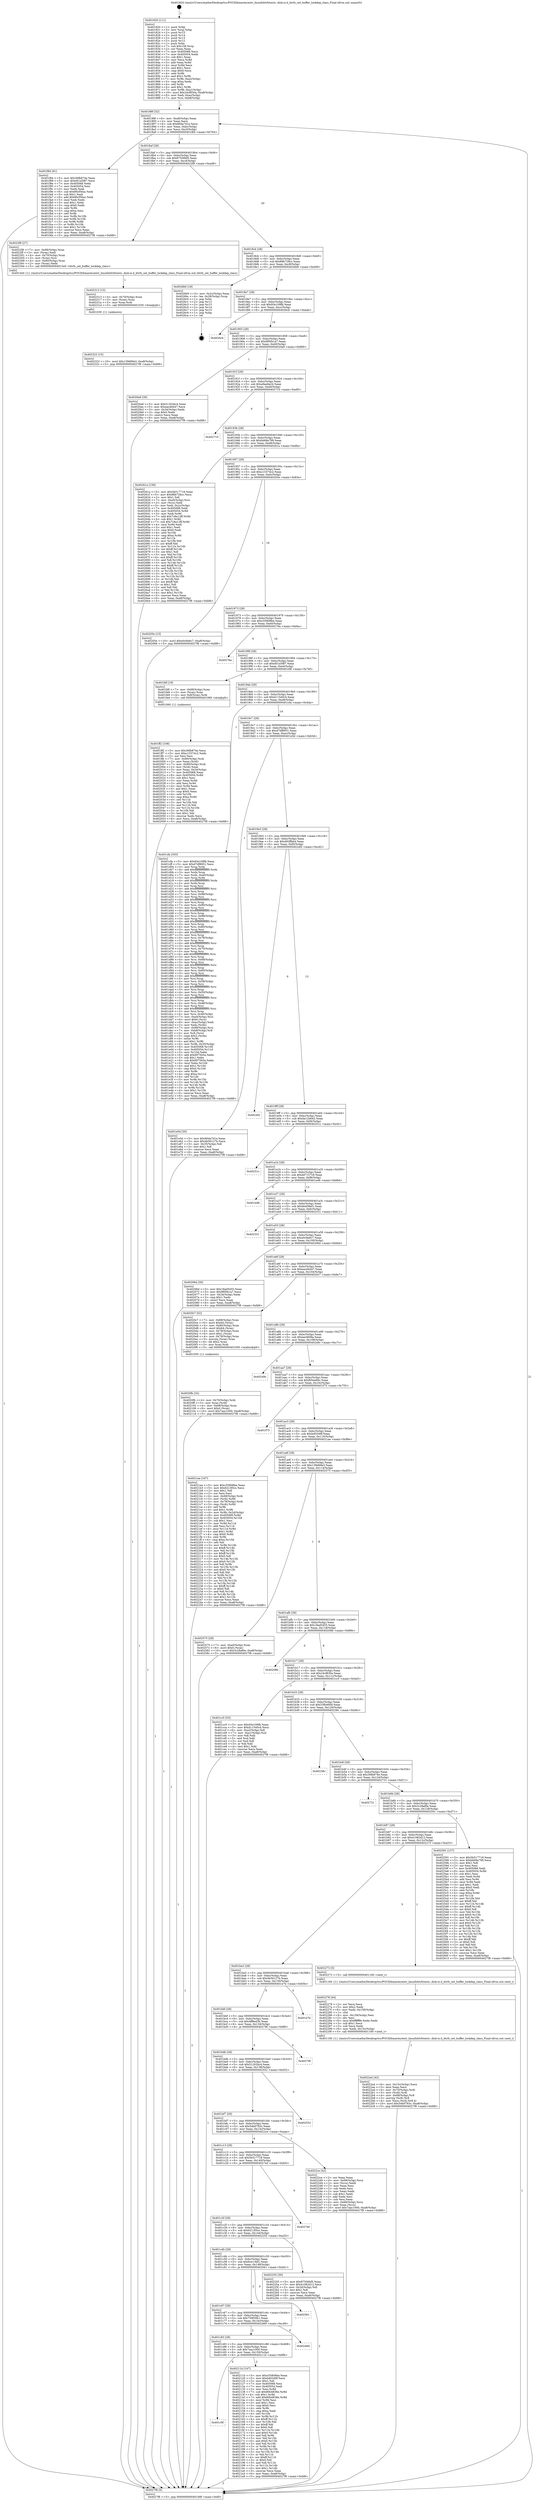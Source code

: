 digraph "0x401820" {
  label = "0x401820 (/mnt/c/Users/mathe/Desktop/tcc/POCII/binaries/extr_linuxfsbtrfstests..disk-io.h_btrfs_set_buffer_lockdep_class_Final-ollvm.out::main(0))"
  labelloc = "t"
  node[shape=record]

  Entry [label="",width=0.3,height=0.3,shape=circle,fillcolor=black,style=filled]
  "0x40188f" [label="{
     0x40188f [32]\l
     | [instrs]\l
     &nbsp;&nbsp;0x40188f \<+6\>: mov -0xa8(%rbp),%eax\l
     &nbsp;&nbsp;0x401895 \<+2\>: mov %eax,%ecx\l
     &nbsp;&nbsp;0x401897 \<+6\>: sub $0x80da7d1e,%ecx\l
     &nbsp;&nbsp;0x40189d \<+6\>: mov %eax,-0xbc(%rbp)\l
     &nbsp;&nbsp;0x4018a3 \<+6\>: mov %ecx,-0xc0(%rbp)\l
     &nbsp;&nbsp;0x4018a9 \<+6\>: je 0000000000401f84 \<main+0x764\>\l
  }"]
  "0x401f84" [label="{
     0x401f84 [91]\l
     | [instrs]\l
     &nbsp;&nbsp;0x401f84 \<+5\>: mov $0x36fb874e,%eax\l
     &nbsp;&nbsp;0x401f89 \<+5\>: mov $0xd01a5f87,%ecx\l
     &nbsp;&nbsp;0x401f8e \<+7\>: mov 0x405068,%edx\l
     &nbsp;&nbsp;0x401f95 \<+7\>: mov 0x405054,%esi\l
     &nbsp;&nbsp;0x401f9c \<+2\>: mov %edx,%edi\l
     &nbsp;&nbsp;0x401f9e \<+6\>: sub $0x80cf56ac,%edi\l
     &nbsp;&nbsp;0x401fa4 \<+3\>: sub $0x1,%edi\l
     &nbsp;&nbsp;0x401fa7 \<+6\>: add $0x80cf56ac,%edi\l
     &nbsp;&nbsp;0x401fad \<+3\>: imul %edi,%edx\l
     &nbsp;&nbsp;0x401fb0 \<+3\>: and $0x1,%edx\l
     &nbsp;&nbsp;0x401fb3 \<+3\>: cmp $0x0,%edx\l
     &nbsp;&nbsp;0x401fb6 \<+4\>: sete %r8b\l
     &nbsp;&nbsp;0x401fba \<+3\>: cmp $0xa,%esi\l
     &nbsp;&nbsp;0x401fbd \<+4\>: setl %r9b\l
     &nbsp;&nbsp;0x401fc1 \<+3\>: mov %r8b,%r10b\l
     &nbsp;&nbsp;0x401fc4 \<+3\>: and %r9b,%r10b\l
     &nbsp;&nbsp;0x401fc7 \<+3\>: xor %r9b,%r8b\l
     &nbsp;&nbsp;0x401fca \<+3\>: or %r8b,%r10b\l
     &nbsp;&nbsp;0x401fcd \<+4\>: test $0x1,%r10b\l
     &nbsp;&nbsp;0x401fd1 \<+3\>: cmovne %ecx,%eax\l
     &nbsp;&nbsp;0x401fd4 \<+6\>: mov %eax,-0xa8(%rbp)\l
     &nbsp;&nbsp;0x401fda \<+5\>: jmp 00000000004027f8 \<main+0xfd8\>\l
  }"]
  "0x4018af" [label="{
     0x4018af [28]\l
     | [instrs]\l
     &nbsp;&nbsp;0x4018af \<+5\>: jmp 00000000004018b4 \<main+0x94\>\l
     &nbsp;&nbsp;0x4018b4 \<+6\>: mov -0xbc(%rbp),%eax\l
     &nbsp;&nbsp;0x4018ba \<+5\>: sub $0x87556bf5,%eax\l
     &nbsp;&nbsp;0x4018bf \<+6\>: mov %eax,-0xc4(%rbp)\l
     &nbsp;&nbsp;0x4018c5 \<+6\>: je 00000000004022f8 \<main+0xad8\>\l
  }"]
  Exit [label="",width=0.3,height=0.3,shape=circle,fillcolor=black,style=filled,peripheries=2]
  "0x4022f8" [label="{
     0x4022f8 [27]\l
     | [instrs]\l
     &nbsp;&nbsp;0x4022f8 \<+7\>: mov -0x88(%rbp),%rax\l
     &nbsp;&nbsp;0x4022ff \<+2\>: mov (%rax),%edi\l
     &nbsp;&nbsp;0x402301 \<+4\>: mov -0x70(%rbp),%rax\l
     &nbsp;&nbsp;0x402305 \<+3\>: mov (%rax),%rsi\l
     &nbsp;&nbsp;0x402308 \<+4\>: mov -0x80(%rbp),%rax\l
     &nbsp;&nbsp;0x40230c \<+2\>: mov (%rax),%edx\l
     &nbsp;&nbsp;0x40230e \<+5\>: call 00000000004015e0 \<btrfs_set_buffer_lockdep_class\>\l
     | [calls]\l
     &nbsp;&nbsp;0x4015e0 \{1\} (/mnt/c/Users/mathe/Desktop/tcc/POCII/binaries/extr_linuxfsbtrfstests..disk-io.h_btrfs_set_buffer_lockdep_class_Final-ollvm.out::btrfs_set_buffer_lockdep_class)\l
  }"]
  "0x4018cb" [label="{
     0x4018cb [28]\l
     | [instrs]\l
     &nbsp;&nbsp;0x4018cb \<+5\>: jmp 00000000004018d0 \<main+0xb0\>\l
     &nbsp;&nbsp;0x4018d0 \<+6\>: mov -0xbc(%rbp),%eax\l
     &nbsp;&nbsp;0x4018d6 \<+5\>: sub $0x88b728cc,%eax\l
     &nbsp;&nbsp;0x4018db \<+6\>: mov %eax,-0xc8(%rbp)\l
     &nbsp;&nbsp;0x4018e1 \<+6\>: je 00000000004026b9 \<main+0xe99\>\l
  }"]
  "0x402322" [label="{
     0x402322 [15]\l
     | [instrs]\l
     &nbsp;&nbsp;0x402322 \<+10\>: movl $0x139d69e3,-0xa8(%rbp)\l
     &nbsp;&nbsp;0x40232c \<+5\>: jmp 00000000004027f8 \<main+0xfd8\>\l
  }"]
  "0x4026b9" [label="{
     0x4026b9 [18]\l
     | [instrs]\l
     &nbsp;&nbsp;0x4026b9 \<+3\>: mov -0x2c(%rbp),%eax\l
     &nbsp;&nbsp;0x4026bc \<+4\>: lea -0x28(%rbp),%rsp\l
     &nbsp;&nbsp;0x4026c0 \<+1\>: pop %rbx\l
     &nbsp;&nbsp;0x4026c1 \<+2\>: pop %r12\l
     &nbsp;&nbsp;0x4026c3 \<+2\>: pop %r13\l
     &nbsp;&nbsp;0x4026c5 \<+2\>: pop %r14\l
     &nbsp;&nbsp;0x4026c7 \<+2\>: pop %r15\l
     &nbsp;&nbsp;0x4026c9 \<+1\>: pop %rbp\l
     &nbsp;&nbsp;0x4026ca \<+1\>: ret\l
  }"]
  "0x4018e7" [label="{
     0x4018e7 [28]\l
     | [instrs]\l
     &nbsp;&nbsp;0x4018e7 \<+5\>: jmp 00000000004018ec \<main+0xcc\>\l
     &nbsp;&nbsp;0x4018ec \<+6\>: mov -0xbc(%rbp),%eax\l
     &nbsp;&nbsp;0x4018f2 \<+5\>: sub $0x93e109fb,%eax\l
     &nbsp;&nbsp;0x4018f7 \<+6\>: mov %eax,-0xcc(%rbp)\l
     &nbsp;&nbsp;0x4018fd \<+6\>: je 00000000004026cb \<main+0xeab\>\l
  }"]
  "0x402313" [label="{
     0x402313 [15]\l
     | [instrs]\l
     &nbsp;&nbsp;0x402313 \<+4\>: mov -0x70(%rbp),%rax\l
     &nbsp;&nbsp;0x402317 \<+3\>: mov (%rax),%rax\l
     &nbsp;&nbsp;0x40231a \<+3\>: mov %rax,%rdi\l
     &nbsp;&nbsp;0x40231d \<+5\>: call 0000000000401030 \<free@plt\>\l
     | [calls]\l
     &nbsp;&nbsp;0x401030 \{1\} (unknown)\l
  }"]
  "0x4026cb" [label="{
     0x4026cb\l
  }", style=dashed]
  "0x401903" [label="{
     0x401903 [28]\l
     | [instrs]\l
     &nbsp;&nbsp;0x401903 \<+5\>: jmp 0000000000401908 \<main+0xe8\>\l
     &nbsp;&nbsp;0x401908 \<+6\>: mov -0xbc(%rbp),%eax\l
     &nbsp;&nbsp;0x40190e \<+5\>: sub $0x9f00b1a7,%eax\l
     &nbsp;&nbsp;0x401913 \<+6\>: mov %eax,-0xd0(%rbp)\l
     &nbsp;&nbsp;0x401919 \<+6\>: je 00000000004020a9 \<main+0x889\>\l
  }"]
  "0x4022a4" [label="{
     0x4022a4 [42]\l
     | [instrs]\l
     &nbsp;&nbsp;0x4022a4 \<+6\>: mov -0x15c(%rbp),%ecx\l
     &nbsp;&nbsp;0x4022aa \<+3\>: imul %eax,%ecx\l
     &nbsp;&nbsp;0x4022ad \<+4\>: mov -0x70(%rbp),%rdi\l
     &nbsp;&nbsp;0x4022b1 \<+3\>: mov (%rdi),%rdi\l
     &nbsp;&nbsp;0x4022b4 \<+4\>: mov -0x68(%rbp),%r8\l
     &nbsp;&nbsp;0x4022b8 \<+3\>: movslq (%r8),%r8\l
     &nbsp;&nbsp;0x4022bb \<+4\>: mov %ecx,(%rdi,%r8,4)\l
     &nbsp;&nbsp;0x4022bf \<+10\>: movl $0x54b0783c,-0xa8(%rbp)\l
     &nbsp;&nbsp;0x4022c9 \<+5\>: jmp 00000000004027f8 \<main+0xfd8\>\l
  }"]
  "0x4020a9" [label="{
     0x4020a9 [30]\l
     | [instrs]\l
     &nbsp;&nbsp;0x4020a9 \<+5\>: mov $0x51202bc4,%eax\l
     &nbsp;&nbsp;0x4020ae \<+5\>: mov $0xeacd4447,%ecx\l
     &nbsp;&nbsp;0x4020b3 \<+3\>: mov -0x34(%rbp),%edx\l
     &nbsp;&nbsp;0x4020b6 \<+3\>: cmp $0x0,%edx\l
     &nbsp;&nbsp;0x4020b9 \<+3\>: cmove %ecx,%eax\l
     &nbsp;&nbsp;0x4020bc \<+6\>: mov %eax,-0xa8(%rbp)\l
     &nbsp;&nbsp;0x4020c2 \<+5\>: jmp 00000000004027f8 \<main+0xfd8\>\l
  }"]
  "0x40191f" [label="{
     0x40191f [28]\l
     | [instrs]\l
     &nbsp;&nbsp;0x40191f \<+5\>: jmp 0000000000401924 \<main+0x104\>\l
     &nbsp;&nbsp;0x401924 \<+6\>: mov -0xbc(%rbp),%eax\l
     &nbsp;&nbsp;0x40192a \<+5\>: sub $0xa9ae6a24,%eax\l
     &nbsp;&nbsp;0x40192f \<+6\>: mov %eax,-0xd4(%rbp)\l
     &nbsp;&nbsp;0x401935 \<+6\>: je 0000000000402710 \<main+0xef0\>\l
  }"]
  "0x402278" [label="{
     0x402278 [44]\l
     | [instrs]\l
     &nbsp;&nbsp;0x402278 \<+2\>: xor %ecx,%ecx\l
     &nbsp;&nbsp;0x40227a \<+5\>: mov $0x2,%edx\l
     &nbsp;&nbsp;0x40227f \<+6\>: mov %edx,-0x158(%rbp)\l
     &nbsp;&nbsp;0x402285 \<+1\>: cltd\l
     &nbsp;&nbsp;0x402286 \<+6\>: mov -0x158(%rbp),%esi\l
     &nbsp;&nbsp;0x40228c \<+2\>: idiv %esi\l
     &nbsp;&nbsp;0x40228e \<+6\>: imul $0xfffffffe,%edx,%edx\l
     &nbsp;&nbsp;0x402294 \<+3\>: sub $0x1,%ecx\l
     &nbsp;&nbsp;0x402297 \<+2\>: sub %ecx,%edx\l
     &nbsp;&nbsp;0x402299 \<+6\>: mov %edx,-0x15c(%rbp)\l
     &nbsp;&nbsp;0x40229f \<+5\>: call 0000000000401160 \<next_i\>\l
     | [calls]\l
     &nbsp;&nbsp;0x401160 \{1\} (/mnt/c/Users/mathe/Desktop/tcc/POCII/binaries/extr_linuxfsbtrfstests..disk-io.h_btrfs_set_buffer_lockdep_class_Final-ollvm.out::next_i)\l
  }"]
  "0x402710" [label="{
     0x402710\l
  }", style=dashed]
  "0x40193b" [label="{
     0x40193b [28]\l
     | [instrs]\l
     &nbsp;&nbsp;0x40193b \<+5\>: jmp 0000000000401940 \<main+0x120\>\l
     &nbsp;&nbsp;0x401940 \<+6\>: mov -0xbc(%rbp),%eax\l
     &nbsp;&nbsp;0x401946 \<+5\>: sub $0xbb68a799,%eax\l
     &nbsp;&nbsp;0x40194b \<+6\>: mov %eax,-0xd8(%rbp)\l
     &nbsp;&nbsp;0x401951 \<+6\>: je 000000000040261a \<main+0xdfa\>\l
  }"]
  "0x401c9f" [label="{
     0x401c9f\l
  }", style=dashed]
  "0x40261a" [label="{
     0x40261a [159]\l
     | [instrs]\l
     &nbsp;&nbsp;0x40261a \<+5\>: mov $0x5b517718,%eax\l
     &nbsp;&nbsp;0x40261f \<+5\>: mov $0x88b728cc,%ecx\l
     &nbsp;&nbsp;0x402624 \<+2\>: mov $0x1,%dl\l
     &nbsp;&nbsp;0x402626 \<+7\>: mov -0xa0(%rbp),%rsi\l
     &nbsp;&nbsp;0x40262d \<+2\>: mov (%rsi),%edi\l
     &nbsp;&nbsp;0x40262f \<+3\>: mov %edi,-0x2c(%rbp)\l
     &nbsp;&nbsp;0x402632 \<+7\>: mov 0x405068,%edi\l
     &nbsp;&nbsp;0x402639 \<+8\>: mov 0x405054,%r8d\l
     &nbsp;&nbsp;0x402641 \<+3\>: mov %edi,%r9d\l
     &nbsp;&nbsp;0x402644 \<+7\>: add $0x7c8a12ff,%r9d\l
     &nbsp;&nbsp;0x40264b \<+4\>: sub $0x1,%r9d\l
     &nbsp;&nbsp;0x40264f \<+7\>: sub $0x7c8a12ff,%r9d\l
     &nbsp;&nbsp;0x402656 \<+4\>: imul %r9d,%edi\l
     &nbsp;&nbsp;0x40265a \<+3\>: and $0x1,%edi\l
     &nbsp;&nbsp;0x40265d \<+3\>: cmp $0x0,%edi\l
     &nbsp;&nbsp;0x402660 \<+4\>: sete %r10b\l
     &nbsp;&nbsp;0x402664 \<+4\>: cmp $0xa,%r8d\l
     &nbsp;&nbsp;0x402668 \<+4\>: setl %r11b\l
     &nbsp;&nbsp;0x40266c \<+3\>: mov %r10b,%bl\l
     &nbsp;&nbsp;0x40266f \<+3\>: xor $0xff,%bl\l
     &nbsp;&nbsp;0x402672 \<+3\>: mov %r11b,%r14b\l
     &nbsp;&nbsp;0x402675 \<+4\>: xor $0xff,%r14b\l
     &nbsp;&nbsp;0x402679 \<+3\>: xor $0x1,%dl\l
     &nbsp;&nbsp;0x40267c \<+3\>: mov %bl,%r15b\l
     &nbsp;&nbsp;0x40267f \<+4\>: and $0xff,%r15b\l
     &nbsp;&nbsp;0x402683 \<+3\>: and %dl,%r10b\l
     &nbsp;&nbsp;0x402686 \<+3\>: mov %r14b,%r12b\l
     &nbsp;&nbsp;0x402689 \<+4\>: and $0xff,%r12b\l
     &nbsp;&nbsp;0x40268d \<+3\>: and %dl,%r11b\l
     &nbsp;&nbsp;0x402690 \<+3\>: or %r10b,%r15b\l
     &nbsp;&nbsp;0x402693 \<+3\>: or %r11b,%r12b\l
     &nbsp;&nbsp;0x402696 \<+3\>: xor %r12b,%r15b\l
     &nbsp;&nbsp;0x402699 \<+3\>: or %r14b,%bl\l
     &nbsp;&nbsp;0x40269c \<+3\>: xor $0xff,%bl\l
     &nbsp;&nbsp;0x40269f \<+3\>: or $0x1,%dl\l
     &nbsp;&nbsp;0x4026a2 \<+2\>: and %dl,%bl\l
     &nbsp;&nbsp;0x4026a4 \<+3\>: or %bl,%r15b\l
     &nbsp;&nbsp;0x4026a7 \<+4\>: test $0x1,%r15b\l
     &nbsp;&nbsp;0x4026ab \<+3\>: cmovne %ecx,%eax\l
     &nbsp;&nbsp;0x4026ae \<+6\>: mov %eax,-0xa8(%rbp)\l
     &nbsp;&nbsp;0x4026b4 \<+5\>: jmp 00000000004027f8 \<main+0xfd8\>\l
  }"]
  "0x401957" [label="{
     0x401957 [28]\l
     | [instrs]\l
     &nbsp;&nbsp;0x401957 \<+5\>: jmp 000000000040195c \<main+0x13c\>\l
     &nbsp;&nbsp;0x40195c \<+6\>: mov -0xbc(%rbp),%eax\l
     &nbsp;&nbsp;0x401962 \<+5\>: sub $0xc15374c2,%eax\l
     &nbsp;&nbsp;0x401967 \<+6\>: mov %eax,-0xdc(%rbp)\l
     &nbsp;&nbsp;0x40196d \<+6\>: je 000000000040205e \<main+0x83e\>\l
  }"]
  "0x40211b" [label="{
     0x40211b [147]\l
     | [instrs]\l
     &nbsp;&nbsp;0x40211b \<+5\>: mov $0xc55808be,%eax\l
     &nbsp;&nbsp;0x402120 \<+5\>: mov $0xbd0349f,%ecx\l
     &nbsp;&nbsp;0x402125 \<+2\>: mov $0x1,%dl\l
     &nbsp;&nbsp;0x402127 \<+7\>: mov 0x405068,%esi\l
     &nbsp;&nbsp;0x40212e \<+7\>: mov 0x405054,%edi\l
     &nbsp;&nbsp;0x402135 \<+3\>: mov %esi,%r8d\l
     &nbsp;&nbsp;0x402138 \<+7\>: sub $0x80b4838e,%r8d\l
     &nbsp;&nbsp;0x40213f \<+4\>: sub $0x1,%r8d\l
     &nbsp;&nbsp;0x402143 \<+7\>: add $0x80b4838e,%r8d\l
     &nbsp;&nbsp;0x40214a \<+4\>: imul %r8d,%esi\l
     &nbsp;&nbsp;0x40214e \<+3\>: and $0x1,%esi\l
     &nbsp;&nbsp;0x402151 \<+3\>: cmp $0x0,%esi\l
     &nbsp;&nbsp;0x402154 \<+4\>: sete %r9b\l
     &nbsp;&nbsp;0x402158 \<+3\>: cmp $0xa,%edi\l
     &nbsp;&nbsp;0x40215b \<+4\>: setl %r10b\l
     &nbsp;&nbsp;0x40215f \<+3\>: mov %r9b,%r11b\l
     &nbsp;&nbsp;0x402162 \<+4\>: xor $0xff,%r11b\l
     &nbsp;&nbsp;0x402166 \<+3\>: mov %r10b,%bl\l
     &nbsp;&nbsp;0x402169 \<+3\>: xor $0xff,%bl\l
     &nbsp;&nbsp;0x40216c \<+3\>: xor $0x0,%dl\l
     &nbsp;&nbsp;0x40216f \<+3\>: mov %r11b,%r14b\l
     &nbsp;&nbsp;0x402172 \<+4\>: and $0x0,%r14b\l
     &nbsp;&nbsp;0x402176 \<+3\>: and %dl,%r9b\l
     &nbsp;&nbsp;0x402179 \<+3\>: mov %bl,%r15b\l
     &nbsp;&nbsp;0x40217c \<+4\>: and $0x0,%r15b\l
     &nbsp;&nbsp;0x402180 \<+3\>: and %dl,%r10b\l
     &nbsp;&nbsp;0x402183 \<+3\>: or %r9b,%r14b\l
     &nbsp;&nbsp;0x402186 \<+3\>: or %r10b,%r15b\l
     &nbsp;&nbsp;0x402189 \<+3\>: xor %r15b,%r14b\l
     &nbsp;&nbsp;0x40218c \<+3\>: or %bl,%r11b\l
     &nbsp;&nbsp;0x40218f \<+4\>: xor $0xff,%r11b\l
     &nbsp;&nbsp;0x402193 \<+3\>: or $0x0,%dl\l
     &nbsp;&nbsp;0x402196 \<+3\>: and %dl,%r11b\l
     &nbsp;&nbsp;0x402199 \<+3\>: or %r11b,%r14b\l
     &nbsp;&nbsp;0x40219c \<+4\>: test $0x1,%r14b\l
     &nbsp;&nbsp;0x4021a0 \<+3\>: cmovne %ecx,%eax\l
     &nbsp;&nbsp;0x4021a3 \<+6\>: mov %eax,-0xa8(%rbp)\l
     &nbsp;&nbsp;0x4021a9 \<+5\>: jmp 00000000004027f8 \<main+0xfd8\>\l
  }"]
  "0x40205e" [label="{
     0x40205e [15]\l
     | [instrs]\l
     &nbsp;&nbsp;0x40205e \<+10\>: movl $0xe0c9a6c7,-0xa8(%rbp)\l
     &nbsp;&nbsp;0x402068 \<+5\>: jmp 00000000004027f8 \<main+0xfd8\>\l
  }"]
  "0x401973" [label="{
     0x401973 [28]\l
     | [instrs]\l
     &nbsp;&nbsp;0x401973 \<+5\>: jmp 0000000000401978 \<main+0x158\>\l
     &nbsp;&nbsp;0x401978 \<+6\>: mov -0xbc(%rbp),%eax\l
     &nbsp;&nbsp;0x40197e \<+5\>: sub $0xc55808be,%eax\l
     &nbsp;&nbsp;0x401983 \<+6\>: mov %eax,-0xe0(%rbp)\l
     &nbsp;&nbsp;0x401989 \<+6\>: je 000000000040276a \<main+0xf4a\>\l
  }"]
  "0x401c83" [label="{
     0x401c83 [28]\l
     | [instrs]\l
     &nbsp;&nbsp;0x401c83 \<+5\>: jmp 0000000000401c88 \<main+0x468\>\l
     &nbsp;&nbsp;0x401c88 \<+6\>: mov -0xbc(%rbp),%eax\l
     &nbsp;&nbsp;0x401c8e \<+5\>: sub $0x7aac1000,%eax\l
     &nbsp;&nbsp;0x401c93 \<+6\>: mov %eax,-0x150(%rbp)\l
     &nbsp;&nbsp;0x401c99 \<+6\>: je 000000000040211b \<main+0x8fb\>\l
  }"]
  "0x40276a" [label="{
     0x40276a\l
  }", style=dashed]
  "0x40198f" [label="{
     0x40198f [28]\l
     | [instrs]\l
     &nbsp;&nbsp;0x40198f \<+5\>: jmp 0000000000401994 \<main+0x174\>\l
     &nbsp;&nbsp;0x401994 \<+6\>: mov -0xbc(%rbp),%eax\l
     &nbsp;&nbsp;0x40199a \<+5\>: sub $0xd01a5f87,%eax\l
     &nbsp;&nbsp;0x40199f \<+6\>: mov %eax,-0xe4(%rbp)\l
     &nbsp;&nbsp;0x4019a5 \<+6\>: je 0000000000401fdf \<main+0x7bf\>\l
  }"]
  "0x402469" [label="{
     0x402469\l
  }", style=dashed]
  "0x401fdf" [label="{
     0x401fdf [19]\l
     | [instrs]\l
     &nbsp;&nbsp;0x401fdf \<+7\>: mov -0x98(%rbp),%rax\l
     &nbsp;&nbsp;0x401fe6 \<+3\>: mov (%rax),%rax\l
     &nbsp;&nbsp;0x401fe9 \<+4\>: mov 0x8(%rax),%rdi\l
     &nbsp;&nbsp;0x401fed \<+5\>: call 0000000000401060 \<atoi@plt\>\l
     | [calls]\l
     &nbsp;&nbsp;0x401060 \{1\} (unknown)\l
  }"]
  "0x4019ab" [label="{
     0x4019ab [28]\l
     | [instrs]\l
     &nbsp;&nbsp;0x4019ab \<+5\>: jmp 00000000004019b0 \<main+0x190\>\l
     &nbsp;&nbsp;0x4019b0 \<+6\>: mov -0xbc(%rbp),%eax\l
     &nbsp;&nbsp;0x4019b6 \<+5\>: sub $0xd11540c4,%eax\l
     &nbsp;&nbsp;0x4019bb \<+6\>: mov %eax,-0xe8(%rbp)\l
     &nbsp;&nbsp;0x4019c1 \<+6\>: je 0000000000401cfa \<main+0x4da\>\l
  }"]
  "0x401c67" [label="{
     0x401c67 [28]\l
     | [instrs]\l
     &nbsp;&nbsp;0x401c67 \<+5\>: jmp 0000000000401c6c \<main+0x44c\>\l
     &nbsp;&nbsp;0x401c6c \<+6\>: mov -0xbc(%rbp),%eax\l
     &nbsp;&nbsp;0x401c72 \<+5\>: sub $0x759f30b1,%eax\l
     &nbsp;&nbsp;0x401c77 \<+6\>: mov %eax,-0x14c(%rbp)\l
     &nbsp;&nbsp;0x401c7d \<+6\>: je 0000000000402469 \<main+0xc49\>\l
  }"]
  "0x401cfa" [label="{
     0x401cfa [355]\l
     | [instrs]\l
     &nbsp;&nbsp;0x401cfa \<+5\>: mov $0x93e109fb,%eax\l
     &nbsp;&nbsp;0x401cff \<+5\>: mov $0xd7df8951,%ecx\l
     &nbsp;&nbsp;0x401d04 \<+3\>: mov %rsp,%rdx\l
     &nbsp;&nbsp;0x401d07 \<+4\>: add $0xfffffffffffffff0,%rdx\l
     &nbsp;&nbsp;0x401d0b \<+3\>: mov %rdx,%rsp\l
     &nbsp;&nbsp;0x401d0e \<+7\>: mov %rdx,-0xa0(%rbp)\l
     &nbsp;&nbsp;0x401d15 \<+3\>: mov %rsp,%rdx\l
     &nbsp;&nbsp;0x401d18 \<+4\>: add $0xfffffffffffffff0,%rdx\l
     &nbsp;&nbsp;0x401d1c \<+3\>: mov %rdx,%rsp\l
     &nbsp;&nbsp;0x401d1f \<+3\>: mov %rsp,%rsi\l
     &nbsp;&nbsp;0x401d22 \<+4\>: add $0xfffffffffffffff0,%rsi\l
     &nbsp;&nbsp;0x401d26 \<+3\>: mov %rsi,%rsp\l
     &nbsp;&nbsp;0x401d29 \<+7\>: mov %rsi,-0x98(%rbp)\l
     &nbsp;&nbsp;0x401d30 \<+3\>: mov %rsp,%rsi\l
     &nbsp;&nbsp;0x401d33 \<+4\>: add $0xfffffffffffffff0,%rsi\l
     &nbsp;&nbsp;0x401d37 \<+3\>: mov %rsi,%rsp\l
     &nbsp;&nbsp;0x401d3a \<+7\>: mov %rsi,-0x90(%rbp)\l
     &nbsp;&nbsp;0x401d41 \<+3\>: mov %rsp,%rsi\l
     &nbsp;&nbsp;0x401d44 \<+4\>: add $0xfffffffffffffff0,%rsi\l
     &nbsp;&nbsp;0x401d48 \<+3\>: mov %rsi,%rsp\l
     &nbsp;&nbsp;0x401d4b \<+7\>: mov %rsi,-0x88(%rbp)\l
     &nbsp;&nbsp;0x401d52 \<+3\>: mov %rsp,%rsi\l
     &nbsp;&nbsp;0x401d55 \<+4\>: add $0xfffffffffffffff0,%rsi\l
     &nbsp;&nbsp;0x401d59 \<+3\>: mov %rsi,%rsp\l
     &nbsp;&nbsp;0x401d5c \<+4\>: mov %rsi,-0x80(%rbp)\l
     &nbsp;&nbsp;0x401d60 \<+3\>: mov %rsp,%rsi\l
     &nbsp;&nbsp;0x401d63 \<+4\>: add $0xfffffffffffffff0,%rsi\l
     &nbsp;&nbsp;0x401d67 \<+3\>: mov %rsi,%rsp\l
     &nbsp;&nbsp;0x401d6a \<+4\>: mov %rsi,-0x78(%rbp)\l
     &nbsp;&nbsp;0x401d6e \<+3\>: mov %rsp,%rsi\l
     &nbsp;&nbsp;0x401d71 \<+4\>: add $0xfffffffffffffff0,%rsi\l
     &nbsp;&nbsp;0x401d75 \<+3\>: mov %rsi,%rsp\l
     &nbsp;&nbsp;0x401d78 \<+4\>: mov %rsi,-0x70(%rbp)\l
     &nbsp;&nbsp;0x401d7c \<+3\>: mov %rsp,%rsi\l
     &nbsp;&nbsp;0x401d7f \<+4\>: add $0xfffffffffffffff0,%rsi\l
     &nbsp;&nbsp;0x401d83 \<+3\>: mov %rsi,%rsp\l
     &nbsp;&nbsp;0x401d86 \<+4\>: mov %rsi,-0x68(%rbp)\l
     &nbsp;&nbsp;0x401d8a \<+3\>: mov %rsp,%rsi\l
     &nbsp;&nbsp;0x401d8d \<+4\>: add $0xfffffffffffffff0,%rsi\l
     &nbsp;&nbsp;0x401d91 \<+3\>: mov %rsi,%rsp\l
     &nbsp;&nbsp;0x401d94 \<+4\>: mov %rsi,-0x60(%rbp)\l
     &nbsp;&nbsp;0x401d98 \<+3\>: mov %rsp,%rsi\l
     &nbsp;&nbsp;0x401d9b \<+4\>: add $0xfffffffffffffff0,%rsi\l
     &nbsp;&nbsp;0x401d9f \<+3\>: mov %rsi,%rsp\l
     &nbsp;&nbsp;0x401da2 \<+4\>: mov %rsi,-0x58(%rbp)\l
     &nbsp;&nbsp;0x401da6 \<+3\>: mov %rsp,%rsi\l
     &nbsp;&nbsp;0x401da9 \<+4\>: add $0xfffffffffffffff0,%rsi\l
     &nbsp;&nbsp;0x401dad \<+3\>: mov %rsi,%rsp\l
     &nbsp;&nbsp;0x401db0 \<+4\>: mov %rsi,-0x50(%rbp)\l
     &nbsp;&nbsp;0x401db4 \<+3\>: mov %rsp,%rsi\l
     &nbsp;&nbsp;0x401db7 \<+4\>: add $0xfffffffffffffff0,%rsi\l
     &nbsp;&nbsp;0x401dbb \<+3\>: mov %rsi,%rsp\l
     &nbsp;&nbsp;0x401dbe \<+4\>: mov %rsi,-0x48(%rbp)\l
     &nbsp;&nbsp;0x401dc2 \<+3\>: mov %rsp,%rsi\l
     &nbsp;&nbsp;0x401dc5 \<+4\>: add $0xfffffffffffffff0,%rsi\l
     &nbsp;&nbsp;0x401dc9 \<+3\>: mov %rsi,%rsp\l
     &nbsp;&nbsp;0x401dcc \<+4\>: mov %rsi,-0x40(%rbp)\l
     &nbsp;&nbsp;0x401dd0 \<+7\>: mov -0xa0(%rbp),%rsi\l
     &nbsp;&nbsp;0x401dd7 \<+6\>: movl $0x0,(%rsi)\l
     &nbsp;&nbsp;0x401ddd \<+6\>: mov -0xac(%rbp),%edi\l
     &nbsp;&nbsp;0x401de3 \<+2\>: mov %edi,(%rdx)\l
     &nbsp;&nbsp;0x401de5 \<+7\>: mov -0x98(%rbp),%rsi\l
     &nbsp;&nbsp;0x401dec \<+7\>: mov -0xb8(%rbp),%r8\l
     &nbsp;&nbsp;0x401df3 \<+3\>: mov %r8,(%rsi)\l
     &nbsp;&nbsp;0x401df6 \<+3\>: cmpl $0x2,(%rdx)\l
     &nbsp;&nbsp;0x401df9 \<+4\>: setne %r9b\l
     &nbsp;&nbsp;0x401dfd \<+4\>: and $0x1,%r9b\l
     &nbsp;&nbsp;0x401e01 \<+4\>: mov %r9b,-0x35(%rbp)\l
     &nbsp;&nbsp;0x401e05 \<+8\>: mov 0x405068,%r10d\l
     &nbsp;&nbsp;0x401e0d \<+8\>: mov 0x405054,%r11d\l
     &nbsp;&nbsp;0x401e15 \<+3\>: mov %r10d,%ebx\l
     &nbsp;&nbsp;0x401e18 \<+6\>: add $0x6975b5a,%ebx\l
     &nbsp;&nbsp;0x401e1e \<+3\>: sub $0x1,%ebx\l
     &nbsp;&nbsp;0x401e21 \<+6\>: sub $0x6975b5a,%ebx\l
     &nbsp;&nbsp;0x401e27 \<+4\>: imul %ebx,%r10d\l
     &nbsp;&nbsp;0x401e2b \<+4\>: and $0x1,%r10d\l
     &nbsp;&nbsp;0x401e2f \<+4\>: cmp $0x0,%r10d\l
     &nbsp;&nbsp;0x401e33 \<+4\>: sete %r9b\l
     &nbsp;&nbsp;0x401e37 \<+4\>: cmp $0xa,%r11d\l
     &nbsp;&nbsp;0x401e3b \<+4\>: setl %r14b\l
     &nbsp;&nbsp;0x401e3f \<+3\>: mov %r9b,%r15b\l
     &nbsp;&nbsp;0x401e42 \<+3\>: and %r14b,%r15b\l
     &nbsp;&nbsp;0x401e45 \<+3\>: xor %r14b,%r9b\l
     &nbsp;&nbsp;0x401e48 \<+3\>: or %r9b,%r15b\l
     &nbsp;&nbsp;0x401e4b \<+4\>: test $0x1,%r15b\l
     &nbsp;&nbsp;0x401e4f \<+3\>: cmovne %ecx,%eax\l
     &nbsp;&nbsp;0x401e52 \<+6\>: mov %eax,-0xa8(%rbp)\l
     &nbsp;&nbsp;0x401e58 \<+5\>: jmp 00000000004027f8 \<main+0xfd8\>\l
  }"]
  "0x4019c7" [label="{
     0x4019c7 [28]\l
     | [instrs]\l
     &nbsp;&nbsp;0x4019c7 \<+5\>: jmp 00000000004019cc \<main+0x1ac\>\l
     &nbsp;&nbsp;0x4019cc \<+6\>: mov -0xbc(%rbp),%eax\l
     &nbsp;&nbsp;0x4019d2 \<+5\>: sub $0xd7df8951,%eax\l
     &nbsp;&nbsp;0x4019d7 \<+6\>: mov %eax,-0xec(%rbp)\l
     &nbsp;&nbsp;0x4019dd \<+6\>: je 0000000000401e5d \<main+0x63d\>\l
  }"]
  "0x402561" [label="{
     0x402561\l
  }", style=dashed]
  "0x401e5d" [label="{
     0x401e5d [30]\l
     | [instrs]\l
     &nbsp;&nbsp;0x401e5d \<+5\>: mov $0x80da7d1e,%eax\l
     &nbsp;&nbsp;0x401e62 \<+5\>: mov $0x4b56127b,%ecx\l
     &nbsp;&nbsp;0x401e67 \<+3\>: mov -0x35(%rbp),%dl\l
     &nbsp;&nbsp;0x401e6a \<+3\>: test $0x1,%dl\l
     &nbsp;&nbsp;0x401e6d \<+3\>: cmovne %ecx,%eax\l
     &nbsp;&nbsp;0x401e70 \<+6\>: mov %eax,-0xa8(%rbp)\l
     &nbsp;&nbsp;0x401e76 \<+5\>: jmp 00000000004027f8 \<main+0xfd8\>\l
  }"]
  "0x4019e3" [label="{
     0x4019e3 [28]\l
     | [instrs]\l
     &nbsp;&nbsp;0x4019e3 \<+5\>: jmp 00000000004019e8 \<main+0x1c8\>\l
     &nbsp;&nbsp;0x4019e8 \<+6\>: mov -0xbc(%rbp),%eax\l
     &nbsp;&nbsp;0x4019ee \<+5\>: sub $0xd92ffbb4,%eax\l
     &nbsp;&nbsp;0x4019f3 \<+6\>: mov %eax,-0xf0(%rbp)\l
     &nbsp;&nbsp;0x4019f9 \<+6\>: je 00000000004024f2 \<main+0xcd2\>\l
  }"]
  "0x401c4b" [label="{
     0x401c4b [28]\l
     | [instrs]\l
     &nbsp;&nbsp;0x401c4b \<+5\>: jmp 0000000000401c50 \<main+0x430\>\l
     &nbsp;&nbsp;0x401c50 \<+6\>: mov -0xbc(%rbp),%eax\l
     &nbsp;&nbsp;0x401c56 \<+5\>: sub $0x6ce13bf1,%eax\l
     &nbsp;&nbsp;0x401c5b \<+6\>: mov %eax,-0x148(%rbp)\l
     &nbsp;&nbsp;0x401c61 \<+6\>: je 0000000000402561 \<main+0xd41\>\l
  }"]
  "0x4024f2" [label="{
     0x4024f2\l
  }", style=dashed]
  "0x4019ff" [label="{
     0x4019ff [28]\l
     | [instrs]\l
     &nbsp;&nbsp;0x4019ff \<+5\>: jmp 0000000000401a04 \<main+0x1e4\>\l
     &nbsp;&nbsp;0x401a04 \<+6\>: mov -0xbc(%rbp),%eax\l
     &nbsp;&nbsp;0x401a0a \<+5\>: sub $0xda12b642,%eax\l
     &nbsp;&nbsp;0x401a0f \<+6\>: mov %eax,-0xf4(%rbp)\l
     &nbsp;&nbsp;0x401a15 \<+6\>: je 000000000040251c \<main+0xcfc\>\l
  }"]
  "0x402255" [label="{
     0x402255 [30]\l
     | [instrs]\l
     &nbsp;&nbsp;0x402255 \<+5\>: mov $0x87556bf5,%eax\l
     &nbsp;&nbsp;0x40225a \<+5\>: mov $0x41082d12,%ecx\l
     &nbsp;&nbsp;0x40225f \<+3\>: mov -0x2d(%rbp),%dl\l
     &nbsp;&nbsp;0x402262 \<+3\>: test $0x1,%dl\l
     &nbsp;&nbsp;0x402265 \<+3\>: cmovne %ecx,%eax\l
     &nbsp;&nbsp;0x402268 \<+6\>: mov %eax,-0xa8(%rbp)\l
     &nbsp;&nbsp;0x40226e \<+5\>: jmp 00000000004027f8 \<main+0xfd8\>\l
  }"]
  "0x40251c" [label="{
     0x40251c\l
  }", style=dashed]
  "0x401a1b" [label="{
     0x401a1b [28]\l
     | [instrs]\l
     &nbsp;&nbsp;0x401a1b \<+5\>: jmp 0000000000401a20 \<main+0x200\>\l
     &nbsp;&nbsp;0x401a20 \<+6\>: mov -0xbc(%rbp),%eax\l
     &nbsp;&nbsp;0x401a26 \<+5\>: sub $0xdd7157c9,%eax\l
     &nbsp;&nbsp;0x401a2b \<+6\>: mov %eax,-0xf8(%rbp)\l
     &nbsp;&nbsp;0x401a31 \<+6\>: je 0000000000401ed6 \<main+0x6b6\>\l
  }"]
  "0x401c2f" [label="{
     0x401c2f [28]\l
     | [instrs]\l
     &nbsp;&nbsp;0x401c2f \<+5\>: jmp 0000000000401c34 \<main+0x414\>\l
     &nbsp;&nbsp;0x401c34 \<+6\>: mov -0xbc(%rbp),%eax\l
     &nbsp;&nbsp;0x401c3a \<+5\>: sub $0x6213f3cc,%eax\l
     &nbsp;&nbsp;0x401c3f \<+6\>: mov %eax,-0x144(%rbp)\l
     &nbsp;&nbsp;0x401c45 \<+6\>: je 0000000000402255 \<main+0xa35\>\l
  }"]
  "0x401ed6" [label="{
     0x401ed6\l
  }", style=dashed]
  "0x401a37" [label="{
     0x401a37 [28]\l
     | [instrs]\l
     &nbsp;&nbsp;0x401a37 \<+5\>: jmp 0000000000401a3c \<main+0x21c\>\l
     &nbsp;&nbsp;0x401a3c \<+6\>: mov -0xbc(%rbp),%eax\l
     &nbsp;&nbsp;0x401a42 \<+5\>: sub $0xde458ef1,%eax\l
     &nbsp;&nbsp;0x401a47 \<+6\>: mov %eax,-0xfc(%rbp)\l
     &nbsp;&nbsp;0x401a4d \<+6\>: je 0000000000402331 \<main+0xb11\>\l
  }"]
  "0x4027e0" [label="{
     0x4027e0\l
  }", style=dashed]
  "0x402331" [label="{
     0x402331\l
  }", style=dashed]
  "0x401a53" [label="{
     0x401a53 [28]\l
     | [instrs]\l
     &nbsp;&nbsp;0x401a53 \<+5\>: jmp 0000000000401a58 \<main+0x238\>\l
     &nbsp;&nbsp;0x401a58 \<+6\>: mov -0xbc(%rbp),%eax\l
     &nbsp;&nbsp;0x401a5e \<+5\>: sub $0xe0c9a6c7,%eax\l
     &nbsp;&nbsp;0x401a63 \<+6\>: mov %eax,-0x100(%rbp)\l
     &nbsp;&nbsp;0x401a69 \<+6\>: je 000000000040206d \<main+0x84d\>\l
  }"]
  "0x401c13" [label="{
     0x401c13 [28]\l
     | [instrs]\l
     &nbsp;&nbsp;0x401c13 \<+5\>: jmp 0000000000401c18 \<main+0x3f8\>\l
     &nbsp;&nbsp;0x401c18 \<+6\>: mov -0xbc(%rbp),%eax\l
     &nbsp;&nbsp;0x401c1e \<+5\>: sub $0x5b517718,%eax\l
     &nbsp;&nbsp;0x401c23 \<+6\>: mov %eax,-0x140(%rbp)\l
     &nbsp;&nbsp;0x401c29 \<+6\>: je 00000000004027e0 \<main+0xfc0\>\l
  }"]
  "0x40206d" [label="{
     0x40206d [30]\l
     | [instrs]\l
     &nbsp;&nbsp;0x40206d \<+5\>: mov $0x18ad5455,%eax\l
     &nbsp;&nbsp;0x402072 \<+5\>: mov $0x9f00b1a7,%ecx\l
     &nbsp;&nbsp;0x402077 \<+3\>: mov -0x34(%rbp),%edx\l
     &nbsp;&nbsp;0x40207a \<+3\>: cmp $0x1,%edx\l
     &nbsp;&nbsp;0x40207d \<+3\>: cmovl %ecx,%eax\l
     &nbsp;&nbsp;0x402080 \<+6\>: mov %eax,-0xa8(%rbp)\l
     &nbsp;&nbsp;0x402086 \<+5\>: jmp 00000000004027f8 \<main+0xfd8\>\l
  }"]
  "0x401a6f" [label="{
     0x401a6f [28]\l
     | [instrs]\l
     &nbsp;&nbsp;0x401a6f \<+5\>: jmp 0000000000401a74 \<main+0x254\>\l
     &nbsp;&nbsp;0x401a74 \<+6\>: mov -0xbc(%rbp),%eax\l
     &nbsp;&nbsp;0x401a7a \<+5\>: sub $0xeacd4447,%eax\l
     &nbsp;&nbsp;0x401a7f \<+6\>: mov %eax,-0x104(%rbp)\l
     &nbsp;&nbsp;0x401a85 \<+6\>: je 00000000004020c7 \<main+0x8a7\>\l
  }"]
  "0x4022ce" [label="{
     0x4022ce [42]\l
     | [instrs]\l
     &nbsp;&nbsp;0x4022ce \<+2\>: xor %eax,%eax\l
     &nbsp;&nbsp;0x4022d0 \<+4\>: mov -0x68(%rbp),%rcx\l
     &nbsp;&nbsp;0x4022d4 \<+2\>: mov (%rcx),%edx\l
     &nbsp;&nbsp;0x4022d6 \<+2\>: mov %eax,%esi\l
     &nbsp;&nbsp;0x4022d8 \<+2\>: sub %edx,%esi\l
     &nbsp;&nbsp;0x4022da \<+2\>: mov %eax,%edx\l
     &nbsp;&nbsp;0x4022dc \<+3\>: sub $0x1,%edx\l
     &nbsp;&nbsp;0x4022df \<+2\>: add %edx,%esi\l
     &nbsp;&nbsp;0x4022e1 \<+2\>: sub %esi,%eax\l
     &nbsp;&nbsp;0x4022e3 \<+4\>: mov -0x68(%rbp),%rcx\l
     &nbsp;&nbsp;0x4022e7 \<+2\>: mov %eax,(%rcx)\l
     &nbsp;&nbsp;0x4022e9 \<+10\>: movl $0x7aac1000,-0xa8(%rbp)\l
     &nbsp;&nbsp;0x4022f3 \<+5\>: jmp 00000000004027f8 \<main+0xfd8\>\l
  }"]
  "0x4020c7" [label="{
     0x4020c7 [52]\l
     | [instrs]\l
     &nbsp;&nbsp;0x4020c7 \<+7\>: mov -0x88(%rbp),%rax\l
     &nbsp;&nbsp;0x4020ce \<+6\>: movl $0x64,(%rax)\l
     &nbsp;&nbsp;0x4020d4 \<+4\>: mov -0x80(%rbp),%rax\l
     &nbsp;&nbsp;0x4020d8 \<+6\>: movl $0x64,(%rax)\l
     &nbsp;&nbsp;0x4020de \<+4\>: mov -0x78(%rbp),%rax\l
     &nbsp;&nbsp;0x4020e2 \<+6\>: movl $0x1,(%rax)\l
     &nbsp;&nbsp;0x4020e8 \<+4\>: mov -0x78(%rbp),%rax\l
     &nbsp;&nbsp;0x4020ec \<+3\>: movslq (%rax),%rax\l
     &nbsp;&nbsp;0x4020ef \<+4\>: shl $0x2,%rax\l
     &nbsp;&nbsp;0x4020f3 \<+3\>: mov %rax,%rdi\l
     &nbsp;&nbsp;0x4020f6 \<+5\>: call 0000000000401050 \<malloc@plt\>\l
     | [calls]\l
     &nbsp;&nbsp;0x401050 \{1\} (unknown)\l
  }"]
  "0x401a8b" [label="{
     0x401a8b [28]\l
     | [instrs]\l
     &nbsp;&nbsp;0x401a8b \<+5\>: jmp 0000000000401a90 \<main+0x270\>\l
     &nbsp;&nbsp;0x401a90 \<+6\>: mov -0xbc(%rbp),%eax\l
     &nbsp;&nbsp;0x401a96 \<+5\>: sub $0xeecfd09a,%eax\l
     &nbsp;&nbsp;0x401a9b \<+6\>: mov %eax,-0x108(%rbp)\l
     &nbsp;&nbsp;0x401aa1 \<+6\>: je 000000000040249c \<main+0xc7c\>\l
  }"]
  "0x401bf7" [label="{
     0x401bf7 [28]\l
     | [instrs]\l
     &nbsp;&nbsp;0x401bf7 \<+5\>: jmp 0000000000401bfc \<main+0x3dc\>\l
     &nbsp;&nbsp;0x401bfc \<+6\>: mov -0xbc(%rbp),%eax\l
     &nbsp;&nbsp;0x401c02 \<+5\>: sub $0x54b0783c,%eax\l
     &nbsp;&nbsp;0x401c07 \<+6\>: mov %eax,-0x13c(%rbp)\l
     &nbsp;&nbsp;0x401c0d \<+6\>: je 00000000004022ce \<main+0xaae\>\l
  }"]
  "0x40249c" [label="{
     0x40249c\l
  }", style=dashed]
  "0x401aa7" [label="{
     0x401aa7 [28]\l
     | [instrs]\l
     &nbsp;&nbsp;0x401aa7 \<+5\>: jmp 0000000000401aac \<main+0x28c\>\l
     &nbsp;&nbsp;0x401aac \<+6\>: mov -0xbc(%rbp),%eax\l
     &nbsp;&nbsp;0x401ab2 \<+5\>: sub $0xf05ee66c,%eax\l
     &nbsp;&nbsp;0x401ab7 \<+6\>: mov %eax,-0x10c(%rbp)\l
     &nbsp;&nbsp;0x401abd \<+6\>: je 0000000000401f75 \<main+0x755\>\l
  }"]
  "0x402552" [label="{
     0x402552\l
  }", style=dashed]
  "0x401f75" [label="{
     0x401f75\l
  }", style=dashed]
  "0x401ac3" [label="{
     0x401ac3 [28]\l
     | [instrs]\l
     &nbsp;&nbsp;0x401ac3 \<+5\>: jmp 0000000000401ac8 \<main+0x2a8\>\l
     &nbsp;&nbsp;0x401ac8 \<+6\>: mov -0xbc(%rbp),%eax\l
     &nbsp;&nbsp;0x401ace \<+5\>: sub $0xbd0349f,%eax\l
     &nbsp;&nbsp;0x401ad3 \<+6\>: mov %eax,-0x110(%rbp)\l
     &nbsp;&nbsp;0x401ad9 \<+6\>: je 00000000004021ae \<main+0x98e\>\l
  }"]
  "0x401bdb" [label="{
     0x401bdb [28]\l
     | [instrs]\l
     &nbsp;&nbsp;0x401bdb \<+5\>: jmp 0000000000401be0 \<main+0x3c0\>\l
     &nbsp;&nbsp;0x401be0 \<+6\>: mov -0xbc(%rbp),%eax\l
     &nbsp;&nbsp;0x401be6 \<+5\>: sub $0x51202bc4,%eax\l
     &nbsp;&nbsp;0x401beb \<+6\>: mov %eax,-0x138(%rbp)\l
     &nbsp;&nbsp;0x401bf1 \<+6\>: je 0000000000402552 \<main+0xd32\>\l
  }"]
  "0x4021ae" [label="{
     0x4021ae [167]\l
     | [instrs]\l
     &nbsp;&nbsp;0x4021ae \<+5\>: mov $0xc55808be,%eax\l
     &nbsp;&nbsp;0x4021b3 \<+5\>: mov $0x6213f3cc,%ecx\l
     &nbsp;&nbsp;0x4021b8 \<+2\>: mov $0x1,%dl\l
     &nbsp;&nbsp;0x4021ba \<+2\>: xor %esi,%esi\l
     &nbsp;&nbsp;0x4021bc \<+4\>: mov -0x68(%rbp),%rdi\l
     &nbsp;&nbsp;0x4021c0 \<+3\>: mov (%rdi),%r8d\l
     &nbsp;&nbsp;0x4021c3 \<+4\>: mov -0x78(%rbp),%rdi\l
     &nbsp;&nbsp;0x4021c7 \<+3\>: cmp (%rdi),%r8d\l
     &nbsp;&nbsp;0x4021ca \<+4\>: setl %r9b\l
     &nbsp;&nbsp;0x4021ce \<+4\>: and $0x1,%r9b\l
     &nbsp;&nbsp;0x4021d2 \<+4\>: mov %r9b,-0x2d(%rbp)\l
     &nbsp;&nbsp;0x4021d6 \<+8\>: mov 0x405068,%r8d\l
     &nbsp;&nbsp;0x4021de \<+8\>: mov 0x405054,%r10d\l
     &nbsp;&nbsp;0x4021e6 \<+3\>: sub $0x1,%esi\l
     &nbsp;&nbsp;0x4021e9 \<+3\>: mov %r8d,%r11d\l
     &nbsp;&nbsp;0x4021ec \<+3\>: add %esi,%r11d\l
     &nbsp;&nbsp;0x4021ef \<+4\>: imul %r11d,%r8d\l
     &nbsp;&nbsp;0x4021f3 \<+4\>: and $0x1,%r8d\l
     &nbsp;&nbsp;0x4021f7 \<+4\>: cmp $0x0,%r8d\l
     &nbsp;&nbsp;0x4021fb \<+4\>: sete %r9b\l
     &nbsp;&nbsp;0x4021ff \<+4\>: cmp $0xa,%r10d\l
     &nbsp;&nbsp;0x402203 \<+3\>: setl %bl\l
     &nbsp;&nbsp;0x402206 \<+3\>: mov %r9b,%r14b\l
     &nbsp;&nbsp;0x402209 \<+4\>: xor $0xff,%r14b\l
     &nbsp;&nbsp;0x40220d \<+3\>: mov %bl,%r15b\l
     &nbsp;&nbsp;0x402210 \<+4\>: xor $0xff,%r15b\l
     &nbsp;&nbsp;0x402214 \<+3\>: xor $0x0,%dl\l
     &nbsp;&nbsp;0x402217 \<+3\>: mov %r14b,%r12b\l
     &nbsp;&nbsp;0x40221a \<+4\>: and $0x0,%r12b\l
     &nbsp;&nbsp;0x40221e \<+3\>: and %dl,%r9b\l
     &nbsp;&nbsp;0x402221 \<+3\>: mov %r15b,%r13b\l
     &nbsp;&nbsp;0x402224 \<+4\>: and $0x0,%r13b\l
     &nbsp;&nbsp;0x402228 \<+2\>: and %dl,%bl\l
     &nbsp;&nbsp;0x40222a \<+3\>: or %r9b,%r12b\l
     &nbsp;&nbsp;0x40222d \<+3\>: or %bl,%r13b\l
     &nbsp;&nbsp;0x402230 \<+3\>: xor %r13b,%r12b\l
     &nbsp;&nbsp;0x402233 \<+3\>: or %r15b,%r14b\l
     &nbsp;&nbsp;0x402236 \<+4\>: xor $0xff,%r14b\l
     &nbsp;&nbsp;0x40223a \<+3\>: or $0x0,%dl\l
     &nbsp;&nbsp;0x40223d \<+3\>: and %dl,%r14b\l
     &nbsp;&nbsp;0x402240 \<+3\>: or %r14b,%r12b\l
     &nbsp;&nbsp;0x402243 \<+4\>: test $0x1,%r12b\l
     &nbsp;&nbsp;0x402247 \<+3\>: cmovne %ecx,%eax\l
     &nbsp;&nbsp;0x40224a \<+6\>: mov %eax,-0xa8(%rbp)\l
     &nbsp;&nbsp;0x402250 \<+5\>: jmp 00000000004027f8 \<main+0xfd8\>\l
  }"]
  "0x401adf" [label="{
     0x401adf [28]\l
     | [instrs]\l
     &nbsp;&nbsp;0x401adf \<+5\>: jmp 0000000000401ae4 \<main+0x2c4\>\l
     &nbsp;&nbsp;0x401ae4 \<+6\>: mov -0xbc(%rbp),%eax\l
     &nbsp;&nbsp;0x401aea \<+5\>: sub $0x139d69e3,%eax\l
     &nbsp;&nbsp;0x401aef \<+6\>: mov %eax,-0x114(%rbp)\l
     &nbsp;&nbsp;0x401af5 \<+6\>: je 0000000000402575 \<main+0xd55\>\l
  }"]
  "0x40278f" [label="{
     0x40278f\l
  }", style=dashed]
  "0x402575" [label="{
     0x402575 [28]\l
     | [instrs]\l
     &nbsp;&nbsp;0x402575 \<+7\>: mov -0xa0(%rbp),%rax\l
     &nbsp;&nbsp;0x40257c \<+6\>: movl $0x0,(%rax)\l
     &nbsp;&nbsp;0x402582 \<+10\>: movl $0x3c28af0e,-0xa8(%rbp)\l
     &nbsp;&nbsp;0x40258c \<+5\>: jmp 00000000004027f8 \<main+0xfd8\>\l
  }"]
  "0x401afb" [label="{
     0x401afb [28]\l
     | [instrs]\l
     &nbsp;&nbsp;0x401afb \<+5\>: jmp 0000000000401b00 \<main+0x2e0\>\l
     &nbsp;&nbsp;0x401b00 \<+6\>: mov -0xbc(%rbp),%eax\l
     &nbsp;&nbsp;0x401b06 \<+5\>: sub $0x18ad5455,%eax\l
     &nbsp;&nbsp;0x401b0b \<+6\>: mov %eax,-0x118(%rbp)\l
     &nbsp;&nbsp;0x401b11 \<+6\>: je 000000000040208b \<main+0x86b\>\l
  }"]
  "0x401bbf" [label="{
     0x401bbf [28]\l
     | [instrs]\l
     &nbsp;&nbsp;0x401bbf \<+5\>: jmp 0000000000401bc4 \<main+0x3a4\>\l
     &nbsp;&nbsp;0x401bc4 \<+6\>: mov -0xbc(%rbp),%eax\l
     &nbsp;&nbsp;0x401bca \<+5\>: sub $0x4ff8ed3b,%eax\l
     &nbsp;&nbsp;0x401bcf \<+6\>: mov %eax,-0x134(%rbp)\l
     &nbsp;&nbsp;0x401bd5 \<+6\>: je 000000000040278f \<main+0xf6f\>\l
  }"]
  "0x40208b" [label="{
     0x40208b\l
  }", style=dashed]
  "0x401b17" [label="{
     0x401b17 [28]\l
     | [instrs]\l
     &nbsp;&nbsp;0x401b17 \<+5\>: jmp 0000000000401b1c \<main+0x2fc\>\l
     &nbsp;&nbsp;0x401b1c \<+6\>: mov -0xbc(%rbp),%eax\l
     &nbsp;&nbsp;0x401b22 \<+5\>: sub $0x24cf830a,%eax\l
     &nbsp;&nbsp;0x401b27 \<+6\>: mov %eax,-0x11c(%rbp)\l
     &nbsp;&nbsp;0x401b2d \<+6\>: je 0000000000401cc5 \<main+0x4a5\>\l
  }"]
  "0x401e7b" [label="{
     0x401e7b\l
  }", style=dashed]
  "0x401cc5" [label="{
     0x401cc5 [53]\l
     | [instrs]\l
     &nbsp;&nbsp;0x401cc5 \<+5\>: mov $0x93e109fb,%eax\l
     &nbsp;&nbsp;0x401cca \<+5\>: mov $0xd11540c4,%ecx\l
     &nbsp;&nbsp;0x401ccf \<+6\>: mov -0xa2(%rbp),%dl\l
     &nbsp;&nbsp;0x401cd5 \<+7\>: mov -0xa1(%rbp),%sil\l
     &nbsp;&nbsp;0x401cdc \<+3\>: mov %dl,%dil\l
     &nbsp;&nbsp;0x401cdf \<+3\>: and %sil,%dil\l
     &nbsp;&nbsp;0x401ce2 \<+3\>: xor %sil,%dl\l
     &nbsp;&nbsp;0x401ce5 \<+3\>: or %dl,%dil\l
     &nbsp;&nbsp;0x401ce8 \<+4\>: test $0x1,%dil\l
     &nbsp;&nbsp;0x401cec \<+3\>: cmovne %ecx,%eax\l
     &nbsp;&nbsp;0x401cef \<+6\>: mov %eax,-0xa8(%rbp)\l
     &nbsp;&nbsp;0x401cf5 \<+5\>: jmp 00000000004027f8 \<main+0xfd8\>\l
  }"]
  "0x401b33" [label="{
     0x401b33 [28]\l
     | [instrs]\l
     &nbsp;&nbsp;0x401b33 \<+5\>: jmp 0000000000401b38 \<main+0x318\>\l
     &nbsp;&nbsp;0x401b38 \<+6\>: mov -0xbc(%rbp),%eax\l
     &nbsp;&nbsp;0x401b3e \<+5\>: sub $0x33fb4609,%eax\l
     &nbsp;&nbsp;0x401b43 \<+6\>: mov %eax,-0x120(%rbp)\l
     &nbsp;&nbsp;0x401b49 \<+6\>: je 000000000040238c \<main+0xb6c\>\l
  }"]
  "0x4027f8" [label="{
     0x4027f8 [5]\l
     | [instrs]\l
     &nbsp;&nbsp;0x4027f8 \<+5\>: jmp 000000000040188f \<main+0x6f\>\l
  }"]
  "0x401820" [label="{
     0x401820 [111]\l
     | [instrs]\l
     &nbsp;&nbsp;0x401820 \<+1\>: push %rbp\l
     &nbsp;&nbsp;0x401821 \<+3\>: mov %rsp,%rbp\l
     &nbsp;&nbsp;0x401824 \<+2\>: push %r15\l
     &nbsp;&nbsp;0x401826 \<+2\>: push %r14\l
     &nbsp;&nbsp;0x401828 \<+2\>: push %r13\l
     &nbsp;&nbsp;0x40182a \<+2\>: push %r12\l
     &nbsp;&nbsp;0x40182c \<+1\>: push %rbx\l
     &nbsp;&nbsp;0x40182d \<+7\>: sub $0x158,%rsp\l
     &nbsp;&nbsp;0x401834 \<+2\>: xor %eax,%eax\l
     &nbsp;&nbsp;0x401836 \<+7\>: mov 0x405068,%ecx\l
     &nbsp;&nbsp;0x40183d \<+7\>: mov 0x405054,%edx\l
     &nbsp;&nbsp;0x401844 \<+3\>: sub $0x1,%eax\l
     &nbsp;&nbsp;0x401847 \<+3\>: mov %ecx,%r8d\l
     &nbsp;&nbsp;0x40184a \<+3\>: add %eax,%r8d\l
     &nbsp;&nbsp;0x40184d \<+4\>: imul %r8d,%ecx\l
     &nbsp;&nbsp;0x401851 \<+3\>: and $0x1,%ecx\l
     &nbsp;&nbsp;0x401854 \<+3\>: cmp $0x0,%ecx\l
     &nbsp;&nbsp;0x401857 \<+4\>: sete %r9b\l
     &nbsp;&nbsp;0x40185b \<+4\>: and $0x1,%r9b\l
     &nbsp;&nbsp;0x40185f \<+7\>: mov %r9b,-0xa2(%rbp)\l
     &nbsp;&nbsp;0x401866 \<+3\>: cmp $0xa,%edx\l
     &nbsp;&nbsp;0x401869 \<+4\>: setl %r9b\l
     &nbsp;&nbsp;0x40186d \<+4\>: and $0x1,%r9b\l
     &nbsp;&nbsp;0x401871 \<+7\>: mov %r9b,-0xa1(%rbp)\l
     &nbsp;&nbsp;0x401878 \<+10\>: movl $0x24cf830a,-0xa8(%rbp)\l
     &nbsp;&nbsp;0x401882 \<+6\>: mov %edi,-0xac(%rbp)\l
     &nbsp;&nbsp;0x401888 \<+7\>: mov %rsi,-0xb8(%rbp)\l
  }"]
  "0x401ba3" [label="{
     0x401ba3 [28]\l
     | [instrs]\l
     &nbsp;&nbsp;0x401ba3 \<+5\>: jmp 0000000000401ba8 \<main+0x388\>\l
     &nbsp;&nbsp;0x401ba8 \<+6\>: mov -0xbc(%rbp),%eax\l
     &nbsp;&nbsp;0x401bae \<+5\>: sub $0x4b56127b,%eax\l
     &nbsp;&nbsp;0x401bb3 \<+6\>: mov %eax,-0x130(%rbp)\l
     &nbsp;&nbsp;0x401bb9 \<+6\>: je 0000000000401e7b \<main+0x65b\>\l
  }"]
  "0x401ff2" [label="{
     0x401ff2 [108]\l
     | [instrs]\l
     &nbsp;&nbsp;0x401ff2 \<+5\>: mov $0x36fb874e,%ecx\l
     &nbsp;&nbsp;0x401ff7 \<+5\>: mov $0xc15374c2,%edx\l
     &nbsp;&nbsp;0x401ffc \<+2\>: xor %esi,%esi\l
     &nbsp;&nbsp;0x401ffe \<+7\>: mov -0x90(%rbp),%rdi\l
     &nbsp;&nbsp;0x402005 \<+2\>: mov %eax,(%rdi)\l
     &nbsp;&nbsp;0x402007 \<+7\>: mov -0x90(%rbp),%rdi\l
     &nbsp;&nbsp;0x40200e \<+2\>: mov (%rdi),%eax\l
     &nbsp;&nbsp;0x402010 \<+3\>: mov %eax,-0x34(%rbp)\l
     &nbsp;&nbsp;0x402013 \<+7\>: mov 0x405068,%eax\l
     &nbsp;&nbsp;0x40201a \<+8\>: mov 0x405054,%r8d\l
     &nbsp;&nbsp;0x402022 \<+3\>: sub $0x1,%esi\l
     &nbsp;&nbsp;0x402025 \<+3\>: mov %eax,%r9d\l
     &nbsp;&nbsp;0x402028 \<+3\>: add %esi,%r9d\l
     &nbsp;&nbsp;0x40202b \<+4\>: imul %r9d,%eax\l
     &nbsp;&nbsp;0x40202f \<+3\>: and $0x1,%eax\l
     &nbsp;&nbsp;0x402032 \<+3\>: cmp $0x0,%eax\l
     &nbsp;&nbsp;0x402035 \<+4\>: sete %r10b\l
     &nbsp;&nbsp;0x402039 \<+4\>: cmp $0xa,%r8d\l
     &nbsp;&nbsp;0x40203d \<+4\>: setl %r11b\l
     &nbsp;&nbsp;0x402041 \<+3\>: mov %r10b,%bl\l
     &nbsp;&nbsp;0x402044 \<+3\>: and %r11b,%bl\l
     &nbsp;&nbsp;0x402047 \<+3\>: xor %r11b,%r10b\l
     &nbsp;&nbsp;0x40204a \<+3\>: or %r10b,%bl\l
     &nbsp;&nbsp;0x40204d \<+3\>: test $0x1,%bl\l
     &nbsp;&nbsp;0x402050 \<+3\>: cmovne %edx,%ecx\l
     &nbsp;&nbsp;0x402053 \<+6\>: mov %ecx,-0xa8(%rbp)\l
     &nbsp;&nbsp;0x402059 \<+5\>: jmp 00000000004027f8 \<main+0xfd8\>\l
  }"]
  "0x4020fb" [label="{
     0x4020fb [32]\l
     | [instrs]\l
     &nbsp;&nbsp;0x4020fb \<+4\>: mov -0x70(%rbp),%rdi\l
     &nbsp;&nbsp;0x4020ff \<+3\>: mov %rax,(%rdi)\l
     &nbsp;&nbsp;0x402102 \<+4\>: mov -0x68(%rbp),%rax\l
     &nbsp;&nbsp;0x402106 \<+6\>: movl $0x0,(%rax)\l
     &nbsp;&nbsp;0x40210c \<+10\>: movl $0x7aac1000,-0xa8(%rbp)\l
     &nbsp;&nbsp;0x402116 \<+5\>: jmp 00000000004027f8 \<main+0xfd8\>\l
  }"]
  "0x402273" [label="{
     0x402273 [5]\l
     | [instrs]\l
     &nbsp;&nbsp;0x402273 \<+5\>: call 0000000000401160 \<next_i\>\l
     | [calls]\l
     &nbsp;&nbsp;0x401160 \{1\} (/mnt/c/Users/mathe/Desktop/tcc/POCII/binaries/extr_linuxfsbtrfstests..disk-io.h_btrfs_set_buffer_lockdep_class_Final-ollvm.out::next_i)\l
  }"]
  "0x40238c" [label="{
     0x40238c\l
  }", style=dashed]
  "0x401b4f" [label="{
     0x401b4f [28]\l
     | [instrs]\l
     &nbsp;&nbsp;0x401b4f \<+5\>: jmp 0000000000401b54 \<main+0x334\>\l
     &nbsp;&nbsp;0x401b54 \<+6\>: mov -0xbc(%rbp),%eax\l
     &nbsp;&nbsp;0x401b5a \<+5\>: sub $0x36fb874e,%eax\l
     &nbsp;&nbsp;0x401b5f \<+6\>: mov %eax,-0x124(%rbp)\l
     &nbsp;&nbsp;0x401b65 \<+6\>: je 0000000000402731 \<main+0xf11\>\l
  }"]
  "0x401b87" [label="{
     0x401b87 [28]\l
     | [instrs]\l
     &nbsp;&nbsp;0x401b87 \<+5\>: jmp 0000000000401b8c \<main+0x36c\>\l
     &nbsp;&nbsp;0x401b8c \<+6\>: mov -0xbc(%rbp),%eax\l
     &nbsp;&nbsp;0x401b92 \<+5\>: sub $0x41082d12,%eax\l
     &nbsp;&nbsp;0x401b97 \<+6\>: mov %eax,-0x12c(%rbp)\l
     &nbsp;&nbsp;0x401b9d \<+6\>: je 0000000000402273 \<main+0xa53\>\l
  }"]
  "0x402731" [label="{
     0x402731\l
  }", style=dashed]
  "0x401b6b" [label="{
     0x401b6b [28]\l
     | [instrs]\l
     &nbsp;&nbsp;0x401b6b \<+5\>: jmp 0000000000401b70 \<main+0x350\>\l
     &nbsp;&nbsp;0x401b70 \<+6\>: mov -0xbc(%rbp),%eax\l
     &nbsp;&nbsp;0x401b76 \<+5\>: sub $0x3c28af0e,%eax\l
     &nbsp;&nbsp;0x401b7b \<+6\>: mov %eax,-0x128(%rbp)\l
     &nbsp;&nbsp;0x401b81 \<+6\>: je 0000000000402591 \<main+0xd71\>\l
  }"]
  "0x402591" [label="{
     0x402591 [137]\l
     | [instrs]\l
     &nbsp;&nbsp;0x402591 \<+5\>: mov $0x5b517718,%eax\l
     &nbsp;&nbsp;0x402596 \<+5\>: mov $0xbb68a799,%ecx\l
     &nbsp;&nbsp;0x40259b \<+2\>: mov $0x1,%dl\l
     &nbsp;&nbsp;0x40259d \<+2\>: xor %esi,%esi\l
     &nbsp;&nbsp;0x40259f \<+7\>: mov 0x405068,%edi\l
     &nbsp;&nbsp;0x4025a6 \<+8\>: mov 0x405054,%r8d\l
     &nbsp;&nbsp;0x4025ae \<+3\>: sub $0x1,%esi\l
     &nbsp;&nbsp;0x4025b1 \<+3\>: mov %edi,%r9d\l
     &nbsp;&nbsp;0x4025b4 \<+3\>: add %esi,%r9d\l
     &nbsp;&nbsp;0x4025b7 \<+4\>: imul %r9d,%edi\l
     &nbsp;&nbsp;0x4025bb \<+3\>: and $0x1,%edi\l
     &nbsp;&nbsp;0x4025be \<+3\>: cmp $0x0,%edi\l
     &nbsp;&nbsp;0x4025c1 \<+4\>: sete %r10b\l
     &nbsp;&nbsp;0x4025c5 \<+4\>: cmp $0xa,%r8d\l
     &nbsp;&nbsp;0x4025c9 \<+4\>: setl %r11b\l
     &nbsp;&nbsp;0x4025cd \<+3\>: mov %r10b,%bl\l
     &nbsp;&nbsp;0x4025d0 \<+3\>: xor $0xff,%bl\l
     &nbsp;&nbsp;0x4025d3 \<+3\>: mov %r11b,%r14b\l
     &nbsp;&nbsp;0x4025d6 \<+4\>: xor $0xff,%r14b\l
     &nbsp;&nbsp;0x4025da \<+3\>: xor $0x0,%dl\l
     &nbsp;&nbsp;0x4025dd \<+3\>: mov %bl,%r15b\l
     &nbsp;&nbsp;0x4025e0 \<+4\>: and $0x0,%r15b\l
     &nbsp;&nbsp;0x4025e4 \<+3\>: and %dl,%r10b\l
     &nbsp;&nbsp;0x4025e7 \<+3\>: mov %r14b,%r12b\l
     &nbsp;&nbsp;0x4025ea \<+4\>: and $0x0,%r12b\l
     &nbsp;&nbsp;0x4025ee \<+3\>: and %dl,%r11b\l
     &nbsp;&nbsp;0x4025f1 \<+3\>: or %r10b,%r15b\l
     &nbsp;&nbsp;0x4025f4 \<+3\>: or %r11b,%r12b\l
     &nbsp;&nbsp;0x4025f7 \<+3\>: xor %r12b,%r15b\l
     &nbsp;&nbsp;0x4025fa \<+3\>: or %r14b,%bl\l
     &nbsp;&nbsp;0x4025fd \<+3\>: xor $0xff,%bl\l
     &nbsp;&nbsp;0x402600 \<+3\>: or $0x0,%dl\l
     &nbsp;&nbsp;0x402603 \<+2\>: and %dl,%bl\l
     &nbsp;&nbsp;0x402605 \<+3\>: or %bl,%r15b\l
     &nbsp;&nbsp;0x402608 \<+4\>: test $0x1,%r15b\l
     &nbsp;&nbsp;0x40260c \<+3\>: cmovne %ecx,%eax\l
     &nbsp;&nbsp;0x40260f \<+6\>: mov %eax,-0xa8(%rbp)\l
     &nbsp;&nbsp;0x402615 \<+5\>: jmp 00000000004027f8 \<main+0xfd8\>\l
  }"]
  Entry -> "0x401820" [label=" 1"]
  "0x40188f" -> "0x401f84" [label=" 1"]
  "0x40188f" -> "0x4018af" [label=" 21"]
  "0x4026b9" -> Exit [label=" 1"]
  "0x4018af" -> "0x4022f8" [label=" 1"]
  "0x4018af" -> "0x4018cb" [label=" 20"]
  "0x40261a" -> "0x4027f8" [label=" 1"]
  "0x4018cb" -> "0x4026b9" [label=" 1"]
  "0x4018cb" -> "0x4018e7" [label=" 19"]
  "0x402591" -> "0x4027f8" [label=" 1"]
  "0x4018e7" -> "0x4026cb" [label=" 0"]
  "0x4018e7" -> "0x401903" [label=" 19"]
  "0x402575" -> "0x4027f8" [label=" 1"]
  "0x401903" -> "0x4020a9" [label=" 1"]
  "0x401903" -> "0x40191f" [label=" 18"]
  "0x402322" -> "0x4027f8" [label=" 1"]
  "0x40191f" -> "0x402710" [label=" 0"]
  "0x40191f" -> "0x40193b" [label=" 18"]
  "0x402313" -> "0x402322" [label=" 1"]
  "0x40193b" -> "0x40261a" [label=" 1"]
  "0x40193b" -> "0x401957" [label=" 17"]
  "0x4022f8" -> "0x402313" [label=" 1"]
  "0x401957" -> "0x40205e" [label=" 1"]
  "0x401957" -> "0x401973" [label=" 16"]
  "0x4022ce" -> "0x4027f8" [label=" 1"]
  "0x401973" -> "0x40276a" [label=" 0"]
  "0x401973" -> "0x40198f" [label=" 16"]
  "0x402278" -> "0x4022a4" [label=" 1"]
  "0x40198f" -> "0x401fdf" [label=" 1"]
  "0x40198f" -> "0x4019ab" [label=" 15"]
  "0x402273" -> "0x402278" [label=" 1"]
  "0x4019ab" -> "0x401cfa" [label=" 1"]
  "0x4019ab" -> "0x4019c7" [label=" 14"]
  "0x4021ae" -> "0x4027f8" [label=" 2"]
  "0x4019c7" -> "0x401e5d" [label=" 1"]
  "0x4019c7" -> "0x4019e3" [label=" 13"]
  "0x40211b" -> "0x4027f8" [label=" 2"]
  "0x4019e3" -> "0x4024f2" [label=" 0"]
  "0x4019e3" -> "0x4019ff" [label=" 13"]
  "0x401c83" -> "0x40211b" [label=" 2"]
  "0x4019ff" -> "0x40251c" [label=" 0"]
  "0x4019ff" -> "0x401a1b" [label=" 13"]
  "0x4022a4" -> "0x4027f8" [label=" 1"]
  "0x401a1b" -> "0x401ed6" [label=" 0"]
  "0x401a1b" -> "0x401a37" [label=" 13"]
  "0x401c67" -> "0x402469" [label=" 0"]
  "0x401a37" -> "0x402331" [label=" 0"]
  "0x401a37" -> "0x401a53" [label=" 13"]
  "0x402255" -> "0x4027f8" [label=" 2"]
  "0x401a53" -> "0x40206d" [label=" 1"]
  "0x401a53" -> "0x401a6f" [label=" 12"]
  "0x401c4b" -> "0x402561" [label=" 0"]
  "0x401a6f" -> "0x4020c7" [label=" 1"]
  "0x401a6f" -> "0x401a8b" [label=" 11"]
  "0x401c83" -> "0x401c9f" [label=" 0"]
  "0x401a8b" -> "0x40249c" [label=" 0"]
  "0x401a8b" -> "0x401aa7" [label=" 11"]
  "0x401c2f" -> "0x402255" [label=" 2"]
  "0x401aa7" -> "0x401f75" [label=" 0"]
  "0x401aa7" -> "0x401ac3" [label=" 11"]
  "0x401c67" -> "0x401c83" [label=" 2"]
  "0x401ac3" -> "0x4021ae" [label=" 2"]
  "0x401ac3" -> "0x401adf" [label=" 9"]
  "0x401c13" -> "0x4027e0" [label=" 0"]
  "0x401adf" -> "0x402575" [label=" 1"]
  "0x401adf" -> "0x401afb" [label=" 8"]
  "0x401c4b" -> "0x401c67" [label=" 2"]
  "0x401afb" -> "0x40208b" [label=" 0"]
  "0x401afb" -> "0x401b17" [label=" 8"]
  "0x401bf7" -> "0x4022ce" [label=" 1"]
  "0x401b17" -> "0x401cc5" [label=" 1"]
  "0x401b17" -> "0x401b33" [label=" 7"]
  "0x401cc5" -> "0x4027f8" [label=" 1"]
  "0x401820" -> "0x40188f" [label=" 1"]
  "0x4027f8" -> "0x40188f" [label=" 21"]
  "0x401c2f" -> "0x401c4b" [label=" 2"]
  "0x401cfa" -> "0x4027f8" [label=" 1"]
  "0x401e5d" -> "0x4027f8" [label=" 1"]
  "0x401f84" -> "0x4027f8" [label=" 1"]
  "0x401fdf" -> "0x401ff2" [label=" 1"]
  "0x401ff2" -> "0x4027f8" [label=" 1"]
  "0x40205e" -> "0x4027f8" [label=" 1"]
  "0x40206d" -> "0x4027f8" [label=" 1"]
  "0x4020a9" -> "0x4027f8" [label=" 1"]
  "0x4020c7" -> "0x4020fb" [label=" 1"]
  "0x4020fb" -> "0x4027f8" [label=" 1"]
  "0x401bdb" -> "0x402552" [label=" 0"]
  "0x401b33" -> "0x40238c" [label=" 0"]
  "0x401b33" -> "0x401b4f" [label=" 7"]
  "0x401c13" -> "0x401c2f" [label=" 4"]
  "0x401b4f" -> "0x402731" [label=" 0"]
  "0x401b4f" -> "0x401b6b" [label=" 7"]
  "0x401bbf" -> "0x40278f" [label=" 0"]
  "0x401b6b" -> "0x402591" [label=" 1"]
  "0x401b6b" -> "0x401b87" [label=" 6"]
  "0x401bbf" -> "0x401bdb" [label=" 5"]
  "0x401b87" -> "0x402273" [label=" 1"]
  "0x401b87" -> "0x401ba3" [label=" 5"]
  "0x401bdb" -> "0x401bf7" [label=" 5"]
  "0x401ba3" -> "0x401e7b" [label=" 0"]
  "0x401ba3" -> "0x401bbf" [label=" 5"]
  "0x401bf7" -> "0x401c13" [label=" 4"]
}
